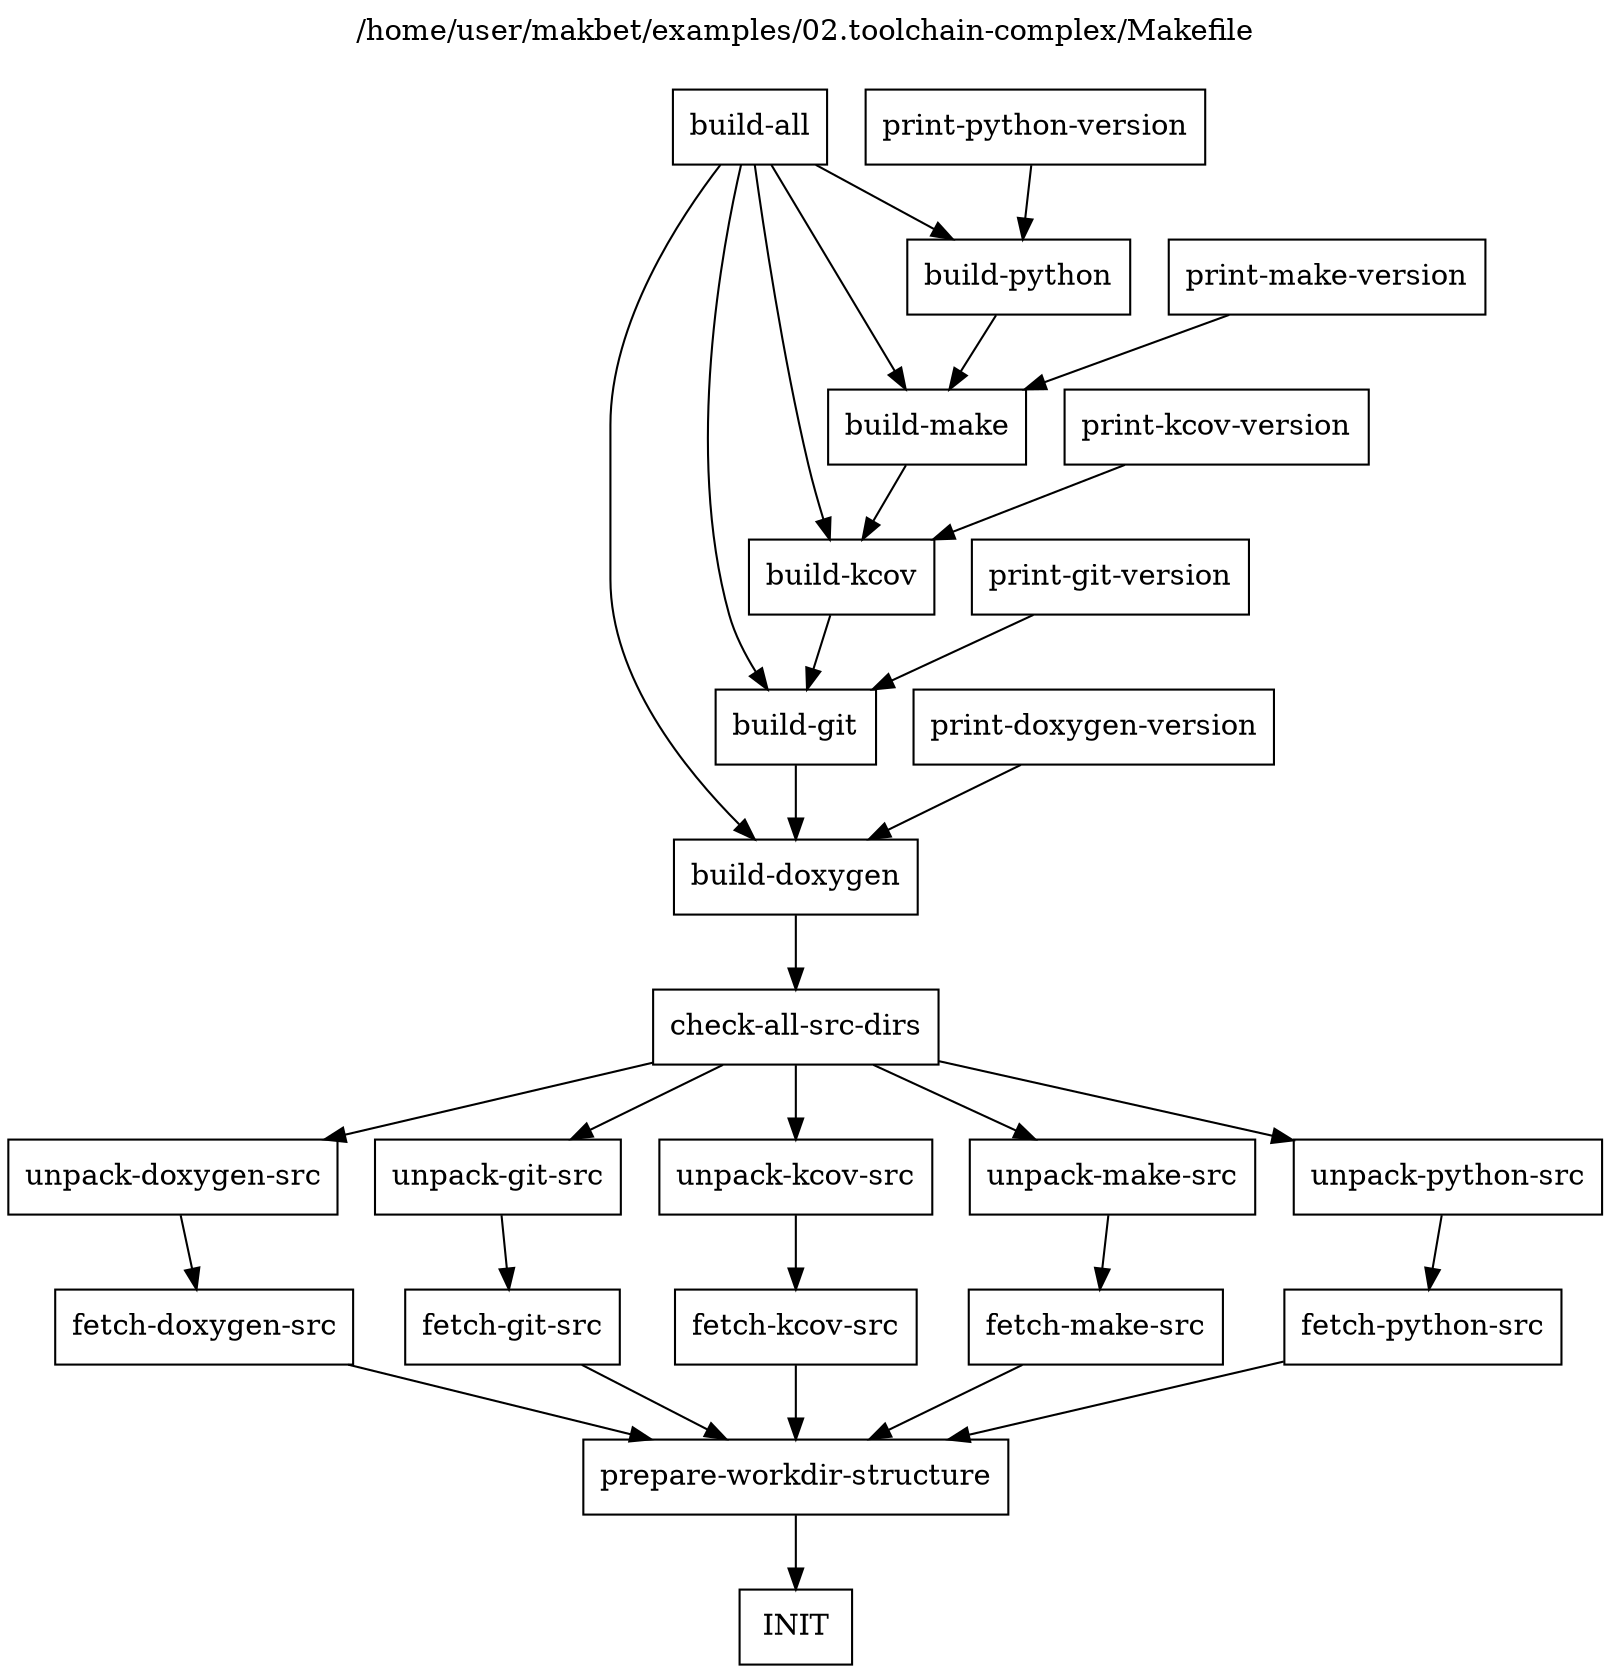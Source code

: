 digraph {

	// This file has been generated by makbet heads/master-0-g88262d1
	// Generation date: Wed 19 Aug 2020 01:21:07 AM CEST
	// Input: /home/user/makbet/examples/02.toolchain-complex/Makefile

	// Graph title.
	labelloc="t";
	label="/home/user/makbet/examples/02.toolchain-complex/Makefile\n\n"

	// Node options.
	node [shape=box];

	"build-all" -> "build-doxygen";
	"build-all" -> "build-git";
	"build-all" -> "build-kcov";
	"build-all" -> "build-make";
	"build-all" -> "build-python";

	"build-doxygen" -> "check-all-src-dirs";

	"build-git" -> "build-doxygen";

	"build-kcov" -> "build-git";

	"build-make" -> "build-kcov";

	"build-python" -> "build-make";

	"check-all-src-dirs" -> "unpack-doxygen-src";
	"check-all-src-dirs" -> "unpack-git-src";
	"check-all-src-dirs" -> "unpack-kcov-src";
	"check-all-src-dirs" -> "unpack-make-src";
	"check-all-src-dirs" -> "unpack-python-src";

	"fetch-doxygen-src" -> "prepare-workdir-structure";

	"fetch-git-src" -> "prepare-workdir-structure";

	"fetch-kcov-src" -> "prepare-workdir-structure";

	"fetch-make-src" -> "prepare-workdir-structure";

	"fetch-python-src" -> "prepare-workdir-structure";

	"INIT";

	"prepare-workdir-structure" -> "INIT";

	"print-doxygen-version" -> "build-doxygen";

	"print-git-version" -> "build-git";

	"print-kcov-version" -> "build-kcov";

	"print-make-version" -> "build-make";

	"print-python-version" -> "build-python";

	"unpack-doxygen-src" -> "fetch-doxygen-src";

	"unpack-git-src" -> "fetch-git-src";

	"unpack-kcov-src" -> "fetch-kcov-src";

	"unpack-make-src" -> "fetch-make-src";

	"unpack-python-src" -> "fetch-python-src";

}


// End of file
